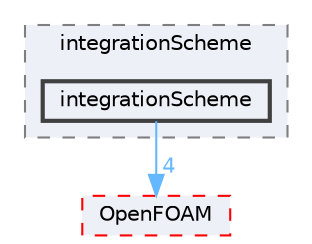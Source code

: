 digraph "src/lagrangian/intermediate/integrationScheme/integrationScheme"
{
 // LATEX_PDF_SIZE
  bgcolor="transparent";
  edge [fontname=Helvetica,fontsize=10,labelfontname=Helvetica,labelfontsize=10];
  node [fontname=Helvetica,fontsize=10,shape=box,height=0.2,width=0.4];
  compound=true
  subgraph clusterdir_b883d9ef4401f3bc7334173de6a907cc {
    graph [ bgcolor="#edf0f7", pencolor="grey50", label="integrationScheme", fontname=Helvetica,fontsize=10 style="filled,dashed", URL="dir_b883d9ef4401f3bc7334173de6a907cc.html",tooltip=""]
  dir_7c13dcd5cc5fac799be73d18ce5223de [label="integrationScheme", fillcolor="#edf0f7", color="grey25", style="filled,bold", URL="dir_7c13dcd5cc5fac799be73d18ce5223de.html",tooltip=""];
  }
  dir_c5473ff19b20e6ec4dfe5c310b3778a8 [label="OpenFOAM", fillcolor="#edf0f7", color="red", style="filled,dashed", URL="dir_c5473ff19b20e6ec4dfe5c310b3778a8.html",tooltip=""];
  dir_7c13dcd5cc5fac799be73d18ce5223de->dir_c5473ff19b20e6ec4dfe5c310b3778a8 [headlabel="4", labeldistance=1.5 headhref="dir_001883_002695.html" href="dir_001883_002695.html" color="steelblue1" fontcolor="steelblue1"];
}
